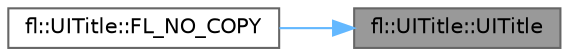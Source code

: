 digraph "fl::UITitle::UITitle"
{
 // INTERACTIVE_SVG=YES
 // LATEX_PDF_SIZE
  bgcolor="transparent";
  edge [fontname=Helvetica,fontsize=10,labelfontname=Helvetica,labelfontsize=10];
  node [fontname=Helvetica,fontsize=10,shape=box,height=0.2,width=0.4];
  rankdir="RL";
  Node1 [id="Node000001",label="fl::UITitle::UITitle",height=0.2,width=0.4,color="gray40", fillcolor="grey60", style="filled", fontcolor="black",tooltip=" "];
  Node1 -> Node2 [id="edge1_Node000001_Node000002",dir="back",color="steelblue1",style="solid",tooltip=" "];
  Node2 [id="Node000002",label="fl::UITitle::FL_NO_COPY",height=0.2,width=0.4,color="grey40", fillcolor="white", style="filled",URL="$d9/d82/classfl_1_1_u_i_title_a7a39fd63bec86ce65e478185814efbd1.html#a7a39fd63bec86ce65e478185814efbd1",tooltip=" "];
}
